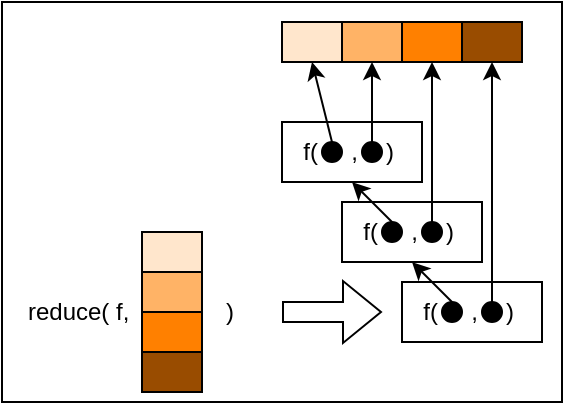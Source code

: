 <mxfile version="22.1.2" type="device">
  <diagram name="Page-1" id="yDm_fk6TP922wjxOswY0">
    <mxGraphModel dx="423" dy="247" grid="1" gridSize="10" guides="1" tooltips="1" connect="1" arrows="1" fold="1" page="1" pageScale="1" pageWidth="850" pageHeight="1100" math="0" shadow="0">
      <root>
        <mxCell id="0" />
        <mxCell id="1" parent="0" />
        <mxCell id="ql5bJYzX-HCdSsMvNmTN-38" value="" style="rounded=0;whiteSpace=wrap;html=1;" parent="1" vertex="1">
          <mxGeometry x="120" y="100" width="280" height="200" as="geometry" />
        </mxCell>
        <mxCell id="ql5bJYzX-HCdSsMvNmTN-1" value="reduce( f,&amp;nbsp;" style="text;html=1;strokeColor=none;fillColor=none;align=center;verticalAlign=middle;whiteSpace=wrap;rounded=0;" parent="1" vertex="1">
          <mxGeometry x="130" y="240" width="60" height="30" as="geometry" />
        </mxCell>
        <mxCell id="ql5bJYzX-HCdSsMvNmTN-2" value="" style="rounded=0;whiteSpace=wrap;html=1;fillColor=#FFE6CC;" parent="1" vertex="1">
          <mxGeometry x="190" y="215" width="30" height="20" as="geometry" />
        </mxCell>
        <mxCell id="ql5bJYzX-HCdSsMvNmTN-3" value="" style="rounded=0;whiteSpace=wrap;html=1;fillColor=#FFB366;" parent="1" vertex="1">
          <mxGeometry x="190" y="235" width="30" height="20" as="geometry" />
        </mxCell>
        <mxCell id="ql5bJYzX-HCdSsMvNmTN-4" value="" style="rounded=0;whiteSpace=wrap;html=1;fillColor=#FF8000;" parent="1" vertex="1">
          <mxGeometry x="190" y="255" width="30" height="20" as="geometry" />
        </mxCell>
        <mxCell id="ql5bJYzX-HCdSsMvNmTN-5" value="" style="rounded=0;whiteSpace=wrap;html=1;fillColor=#994C00;" parent="1" vertex="1">
          <mxGeometry x="190" y="275" width="30" height="20" as="geometry" />
        </mxCell>
        <mxCell id="ql5bJYzX-HCdSsMvNmTN-11" value=")" style="text;html=1;strokeColor=none;fillColor=none;align=left;verticalAlign=middle;whiteSpace=wrap;rounded=0;" parent="1" vertex="1">
          <mxGeometry x="230" y="240" width="60" height="30" as="geometry" />
        </mxCell>
        <mxCell id="ql5bJYzX-HCdSsMvNmTN-17" value="" style="shape=flexArrow;endArrow=classic;html=1;rounded=0;exitX=0;exitY=0.5;exitDx=0;exitDy=0;" parent="1" edge="1">
          <mxGeometry width="50" height="50" relative="1" as="geometry">
            <mxPoint x="260" y="255" as="sourcePoint" />
            <mxPoint x="310" y="255" as="targetPoint" />
          </mxGeometry>
        </mxCell>
        <mxCell id="XHEWMW57QD9j2ssA7Cfp-1" value="" style="rounded=0;whiteSpace=wrap;html=1;" parent="1" vertex="1">
          <mxGeometry x="320" y="240" width="70" height="30" as="geometry" />
        </mxCell>
        <mxCell id="iHAdFADEI-j3grCGUu_P-1" style="rounded=0;orthogonalLoop=1;jettySize=auto;html=1;exitX=0.5;exitY=0;exitDx=0;exitDy=0;entryX=0.5;entryY=1;entryDx=0;entryDy=0;" edge="1" parent="1" source="XHEWMW57QD9j2ssA7Cfp-2" target="XHEWMW57QD9j2ssA7Cfp-11">
          <mxGeometry relative="1" as="geometry" />
        </mxCell>
        <mxCell id="XHEWMW57QD9j2ssA7Cfp-2" value="" style="ellipse;whiteSpace=wrap;html=1;aspect=fixed;fillColor=#000000;" parent="1" vertex="1">
          <mxGeometry x="340" y="250" width="10" height="10" as="geometry" />
        </mxCell>
        <mxCell id="XHEWMW57QD9j2ssA7Cfp-3" value="f(" style="text;html=1;strokeColor=none;fillColor=none;align=right;verticalAlign=middle;whiteSpace=wrap;rounded=0;" parent="1" vertex="1">
          <mxGeometry x="330" y="240" width="10" height="30" as="geometry" />
        </mxCell>
        <mxCell id="XHEWMW57QD9j2ssA7Cfp-27" style="edgeStyle=orthogonalEdgeStyle;rounded=0;orthogonalLoop=1;jettySize=auto;html=1;exitX=0.5;exitY=0;exitDx=0;exitDy=0;entryX=0.5;entryY=1;entryDx=0;entryDy=0;" parent="1" source="XHEWMW57QD9j2ssA7Cfp-4" target="XHEWMW57QD9j2ssA7Cfp-22" edge="1">
          <mxGeometry relative="1" as="geometry" />
        </mxCell>
        <mxCell id="XHEWMW57QD9j2ssA7Cfp-4" value="" style="ellipse;whiteSpace=wrap;html=1;aspect=fixed;fillColor=#000000;" parent="1" vertex="1">
          <mxGeometry x="360" y="250" width="10" height="10" as="geometry" />
        </mxCell>
        <mxCell id="XHEWMW57QD9j2ssA7Cfp-5" value="," style="text;html=1;strokeColor=none;fillColor=none;align=right;verticalAlign=middle;whiteSpace=wrap;rounded=0;" parent="1" vertex="1">
          <mxGeometry x="350" y="240" width="10" height="30" as="geometry" />
        </mxCell>
        <mxCell id="XHEWMW57QD9j2ssA7Cfp-6" value=")" style="text;html=1;strokeColor=none;fillColor=none;align=left;verticalAlign=middle;whiteSpace=wrap;rounded=0;" parent="1" vertex="1">
          <mxGeometry x="370" y="240" width="10" height="30" as="geometry" />
        </mxCell>
        <mxCell id="XHEWMW57QD9j2ssA7Cfp-7" value="" style="rounded=0;whiteSpace=wrap;html=1;" parent="1" vertex="1">
          <mxGeometry x="290" y="200" width="70" height="30" as="geometry" />
        </mxCell>
        <mxCell id="XHEWMW57QD9j2ssA7Cfp-26" style="rounded=0;orthogonalLoop=1;jettySize=auto;html=1;exitX=0.5;exitY=0;exitDx=0;exitDy=0;entryX=0.5;entryY=1;entryDx=0;entryDy=0;" parent="1" source="XHEWMW57QD9j2ssA7Cfp-8" target="XHEWMW57QD9j2ssA7Cfp-17" edge="1">
          <mxGeometry relative="1" as="geometry" />
        </mxCell>
        <mxCell id="XHEWMW57QD9j2ssA7Cfp-8" value="" style="ellipse;whiteSpace=wrap;html=1;aspect=fixed;fillColor=#000000;" parent="1" vertex="1">
          <mxGeometry x="310" y="210" width="10" height="10" as="geometry" />
        </mxCell>
        <mxCell id="XHEWMW57QD9j2ssA7Cfp-9" value="f(" style="text;html=1;strokeColor=none;fillColor=none;align=right;verticalAlign=middle;whiteSpace=wrap;rounded=0;" parent="1" vertex="1">
          <mxGeometry x="300" y="200" width="10" height="30" as="geometry" />
        </mxCell>
        <mxCell id="XHEWMW57QD9j2ssA7Cfp-25" style="edgeStyle=orthogonalEdgeStyle;rounded=0;orthogonalLoop=1;jettySize=auto;html=1;exitX=0.5;exitY=0;exitDx=0;exitDy=0;entryX=0.5;entryY=1;entryDx=0;entryDy=0;" parent="1" source="XHEWMW57QD9j2ssA7Cfp-10" target="XHEWMW57QD9j2ssA7Cfp-21" edge="1">
          <mxGeometry relative="1" as="geometry" />
        </mxCell>
        <mxCell id="XHEWMW57QD9j2ssA7Cfp-10" value="" style="ellipse;whiteSpace=wrap;html=1;aspect=fixed;fillColor=#000000;" parent="1" vertex="1">
          <mxGeometry x="330" y="210" width="10" height="10" as="geometry" />
        </mxCell>
        <mxCell id="XHEWMW57QD9j2ssA7Cfp-11" value="," style="text;html=1;strokeColor=none;fillColor=none;align=right;verticalAlign=middle;whiteSpace=wrap;rounded=0;" parent="1" vertex="1">
          <mxGeometry x="320" y="200" width="10" height="30" as="geometry" />
        </mxCell>
        <mxCell id="XHEWMW57QD9j2ssA7Cfp-12" value=")" style="text;html=1;strokeColor=none;fillColor=none;align=left;verticalAlign=middle;whiteSpace=wrap;rounded=0;" parent="1" vertex="1">
          <mxGeometry x="340" y="200" width="10" height="30" as="geometry" />
        </mxCell>
        <mxCell id="XHEWMW57QD9j2ssA7Cfp-13" value="" style="rounded=0;whiteSpace=wrap;html=1;" parent="1" vertex="1">
          <mxGeometry x="260" y="160" width="70" height="30" as="geometry" />
        </mxCell>
        <mxCell id="XHEWMW57QD9j2ssA7Cfp-23" style="rounded=0;orthogonalLoop=1;jettySize=auto;html=1;exitX=0.5;exitY=0;exitDx=0;exitDy=0;entryX=0.5;entryY=1;entryDx=0;entryDy=0;" parent="1" source="XHEWMW57QD9j2ssA7Cfp-14" target="XHEWMW57QD9j2ssA7Cfp-19" edge="1">
          <mxGeometry relative="1" as="geometry" />
        </mxCell>
        <mxCell id="XHEWMW57QD9j2ssA7Cfp-14" value="" style="ellipse;whiteSpace=wrap;html=1;aspect=fixed;fillColor=#000000;" parent="1" vertex="1">
          <mxGeometry x="280" y="170" width="10" height="10" as="geometry" />
        </mxCell>
        <mxCell id="XHEWMW57QD9j2ssA7Cfp-15" value="f(" style="text;html=1;strokeColor=none;fillColor=none;align=right;verticalAlign=middle;whiteSpace=wrap;rounded=0;" parent="1" vertex="1">
          <mxGeometry x="270" y="160" width="10" height="30" as="geometry" />
        </mxCell>
        <mxCell id="XHEWMW57QD9j2ssA7Cfp-24" style="rounded=0;orthogonalLoop=1;jettySize=auto;html=1;exitX=0.5;exitY=0;exitDx=0;exitDy=0;entryX=0.5;entryY=1;entryDx=0;entryDy=0;" parent="1" source="XHEWMW57QD9j2ssA7Cfp-16" target="XHEWMW57QD9j2ssA7Cfp-20" edge="1">
          <mxGeometry relative="1" as="geometry" />
        </mxCell>
        <mxCell id="XHEWMW57QD9j2ssA7Cfp-16" value="" style="ellipse;whiteSpace=wrap;html=1;aspect=fixed;fillColor=#000000;" parent="1" vertex="1">
          <mxGeometry x="300" y="170" width="10" height="10" as="geometry" />
        </mxCell>
        <mxCell id="XHEWMW57QD9j2ssA7Cfp-17" value="," style="text;html=1;strokeColor=none;fillColor=none;align=right;verticalAlign=middle;whiteSpace=wrap;rounded=0;" parent="1" vertex="1">
          <mxGeometry x="290" y="160" width="10" height="30" as="geometry" />
        </mxCell>
        <mxCell id="XHEWMW57QD9j2ssA7Cfp-18" value=")" style="text;html=1;strokeColor=none;fillColor=none;align=left;verticalAlign=middle;whiteSpace=wrap;rounded=0;" parent="1" vertex="1">
          <mxGeometry x="310" y="160" width="10" height="30" as="geometry" />
        </mxCell>
        <mxCell id="XHEWMW57QD9j2ssA7Cfp-19" value="" style="rounded=0;whiteSpace=wrap;html=1;fillColor=#FFE6CC;" parent="1" vertex="1">
          <mxGeometry x="260" y="110" width="30" height="20" as="geometry" />
        </mxCell>
        <mxCell id="XHEWMW57QD9j2ssA7Cfp-20" value="" style="rounded=0;whiteSpace=wrap;html=1;fillColor=#FFB366;" parent="1" vertex="1">
          <mxGeometry x="290" y="110" width="30" height="20" as="geometry" />
        </mxCell>
        <mxCell id="XHEWMW57QD9j2ssA7Cfp-21" value="" style="rounded=0;whiteSpace=wrap;html=1;fillColor=#FF8000;" parent="1" vertex="1">
          <mxGeometry x="320" y="110" width="30" height="20" as="geometry" />
        </mxCell>
        <mxCell id="XHEWMW57QD9j2ssA7Cfp-22" value="" style="rounded=0;whiteSpace=wrap;html=1;fillColor=#994C00;" parent="1" vertex="1">
          <mxGeometry x="350" y="110" width="30" height="20" as="geometry" />
        </mxCell>
      </root>
    </mxGraphModel>
  </diagram>
</mxfile>
